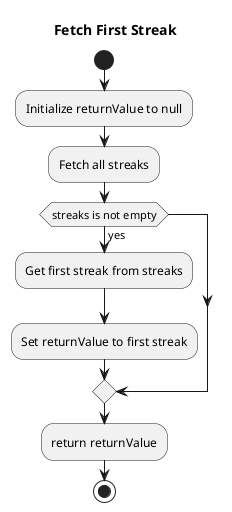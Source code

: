 @startuml

title Fetch First Streak

start
:Initialize returnValue to null;
:Fetch all streaks;
if (streaks is not empty) then (yes)
  :Get first streak from streaks;
  :Set returnValue to first streak;
endif
:return returnValue;
stop

@enduml